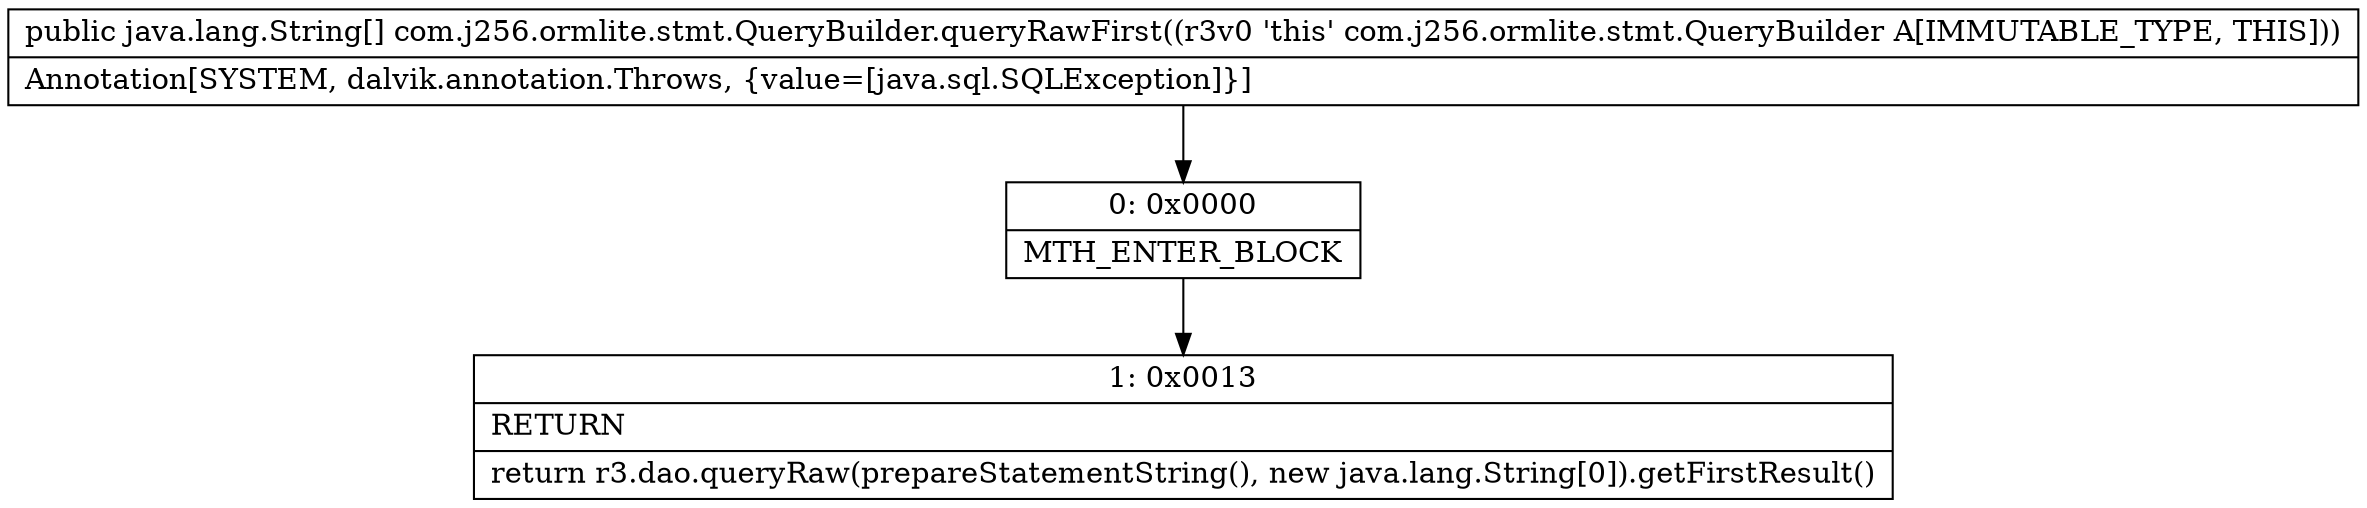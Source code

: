 digraph "CFG forcom.j256.ormlite.stmt.QueryBuilder.queryRawFirst()[Ljava\/lang\/String;" {
Node_0 [shape=record,label="{0\:\ 0x0000|MTH_ENTER_BLOCK\l}"];
Node_1 [shape=record,label="{1\:\ 0x0013|RETURN\l|return r3.dao.queryRaw(prepareStatementString(), new java.lang.String[0]).getFirstResult()\l}"];
MethodNode[shape=record,label="{public java.lang.String[] com.j256.ormlite.stmt.QueryBuilder.queryRawFirst((r3v0 'this' com.j256.ormlite.stmt.QueryBuilder A[IMMUTABLE_TYPE, THIS]))  | Annotation[SYSTEM, dalvik.annotation.Throws, \{value=[java.sql.SQLException]\}]\l}"];
MethodNode -> Node_0;
Node_0 -> Node_1;
}

